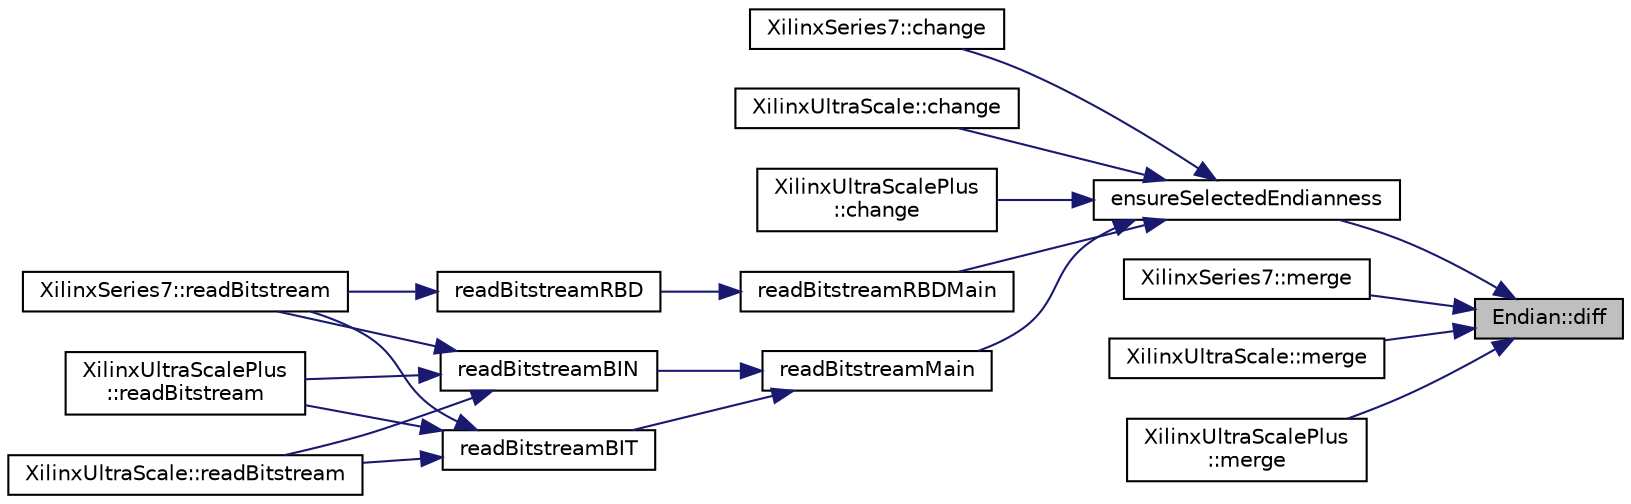 digraph "Endian::diff"
{
 // INTERACTIVE_SVG=YES
 // LATEX_PDF_SIZE
  edge [fontname="Helvetica",fontsize="10",labelfontname="Helvetica",labelfontsize="10"];
  node [fontname="Helvetica",fontsize="10",shape=record];
  rankdir="RL";
  Node1 [label="Endian::diff",height=0.2,width=0.4,color="black", fillcolor="grey75", style="filled", fontcolor="black",tooltip=" "];
  Node1 -> Node2 [dir="back",color="midnightblue",fontsize="10",style="solid",fontname="Helvetica"];
  Node2 [label="ensureSelectedEndianness",height=0.2,width=0.4,color="black", fillcolor="white", style="filled",URL="$inlineChange_8h.html#ae6a0714a04036157d8ed82cbbf724b8b",tooltip=" "];
  Node2 -> Node3 [dir="back",color="midnightblue",fontsize="10",style="solid",fontname="Helvetica"];
  Node3 [label="XilinxSeries7::change",height=0.2,width=0.4,color="black", fillcolor="white", style="filled",URL="$classXilinxSeries7.html#a341729914076ebc445699425c51037ba",tooltip=" "];
  Node2 -> Node4 [dir="back",color="midnightblue",fontsize="10",style="solid",fontname="Helvetica"];
  Node4 [label="XilinxUltraScale::change",height=0.2,width=0.4,color="black", fillcolor="white", style="filled",URL="$classXilinxUltraScale.html#a6fd473ac494b897805e5628817b833ba",tooltip=" "];
  Node2 -> Node5 [dir="back",color="midnightblue",fontsize="10",style="solid",fontname="Helvetica"];
  Node5 [label="XilinxUltraScalePlus\l::change",height=0.2,width=0.4,color="black", fillcolor="white", style="filled",URL="$classXilinxUltraScalePlus.html#a8d1c488a56dac4290a90e5718ce2e0be",tooltip=" "];
  Node2 -> Node6 [dir="back",color="midnightblue",fontsize="10",style="solid",fontname="Helvetica"];
  Node6 [label="readBitstreamMain",height=0.2,width=0.4,color="black", fillcolor="white", style="filled",URL="$inlineInput_8h.html#a661412fb2eb60eef0b26618da69aa742",tooltip=" "];
  Node6 -> Node7 [dir="back",color="midnightblue",fontsize="10",style="solid",fontname="Helvetica"];
  Node7 [label="readBitstreamBIN",height=0.2,width=0.4,color="black", fillcolor="white", style="filled",URL="$inlineInput_8h.html#a4522075370053215660de95e4bfe9d9a",tooltip=" "];
  Node7 -> Node8 [dir="back",color="midnightblue",fontsize="10",style="solid",fontname="Helvetica"];
  Node8 [label="XilinxSeries7::readBitstream",height=0.2,width=0.4,color="black", fillcolor="white", style="filled",URL="$classXilinxSeries7.html#ac8bc127280d52c751350e759ed7b42ac",tooltip=" "];
  Node7 -> Node9 [dir="back",color="midnightblue",fontsize="10",style="solid",fontname="Helvetica"];
  Node9 [label="XilinxUltraScale::readBitstream",height=0.2,width=0.4,color="black", fillcolor="white", style="filled",URL="$classXilinxUltraScale.html#a3c696df2b3cff66970de1bbbd63d2d0e",tooltip=" "];
  Node7 -> Node10 [dir="back",color="midnightblue",fontsize="10",style="solid",fontname="Helvetica"];
  Node10 [label="XilinxUltraScalePlus\l::readBitstream",height=0.2,width=0.4,color="black", fillcolor="white", style="filled",URL="$classXilinxUltraScalePlus.html#aee626cbe876d1b294beff220903060a9",tooltip=" "];
  Node6 -> Node11 [dir="back",color="midnightblue",fontsize="10",style="solid",fontname="Helvetica"];
  Node11 [label="readBitstreamBIT",height=0.2,width=0.4,color="black", fillcolor="white", style="filled",URL="$inlineInput_8h.html#a8e7e2bd44405c923c1ed0fc0cd284aaf",tooltip=" "];
  Node11 -> Node8 [dir="back",color="midnightblue",fontsize="10",style="solid",fontname="Helvetica"];
  Node11 -> Node9 [dir="back",color="midnightblue",fontsize="10",style="solid",fontname="Helvetica"];
  Node11 -> Node10 [dir="back",color="midnightblue",fontsize="10",style="solid",fontname="Helvetica"];
  Node2 -> Node12 [dir="back",color="midnightblue",fontsize="10",style="solid",fontname="Helvetica"];
  Node12 [label="readBitstreamRBDMain",height=0.2,width=0.4,color="black", fillcolor="white", style="filled",URL="$inlineInput_8h.html#ab2c4206abdd9e28a058877f9d86dc7b9",tooltip=" "];
  Node12 -> Node13 [dir="back",color="midnightblue",fontsize="10",style="solid",fontname="Helvetica"];
  Node13 [label="readBitstreamRBD",height=0.2,width=0.4,color="black", fillcolor="white", style="filled",URL="$inlineInput_8h.html#a61d0cce2fcb0f3d15fec67d7fbe28adf",tooltip=" "];
  Node13 -> Node8 [dir="back",color="midnightblue",fontsize="10",style="solid",fontname="Helvetica"];
  Node1 -> Node14 [dir="back",color="midnightblue",fontsize="10",style="solid",fontname="Helvetica"];
  Node14 [label="XilinxSeries7::merge",height=0.2,width=0.4,color="black", fillcolor="white", style="filled",URL="$classXilinxSeries7.html#aff92193475dd3bc2b62be8e744a7e42e",tooltip=" "];
  Node1 -> Node15 [dir="back",color="midnightblue",fontsize="10",style="solid",fontname="Helvetica"];
  Node15 [label="XilinxUltraScale::merge",height=0.2,width=0.4,color="black", fillcolor="white", style="filled",URL="$classXilinxUltraScale.html#ace95ed9853ff7b10236b84e74c036ee6",tooltip=" "];
  Node1 -> Node16 [dir="back",color="midnightblue",fontsize="10",style="solid",fontname="Helvetica"];
  Node16 [label="XilinxUltraScalePlus\l::merge",height=0.2,width=0.4,color="black", fillcolor="white", style="filled",URL="$classXilinxUltraScalePlus.html#adafdd0860f1961c32eb34a363a62e74d",tooltip=" "];
}
